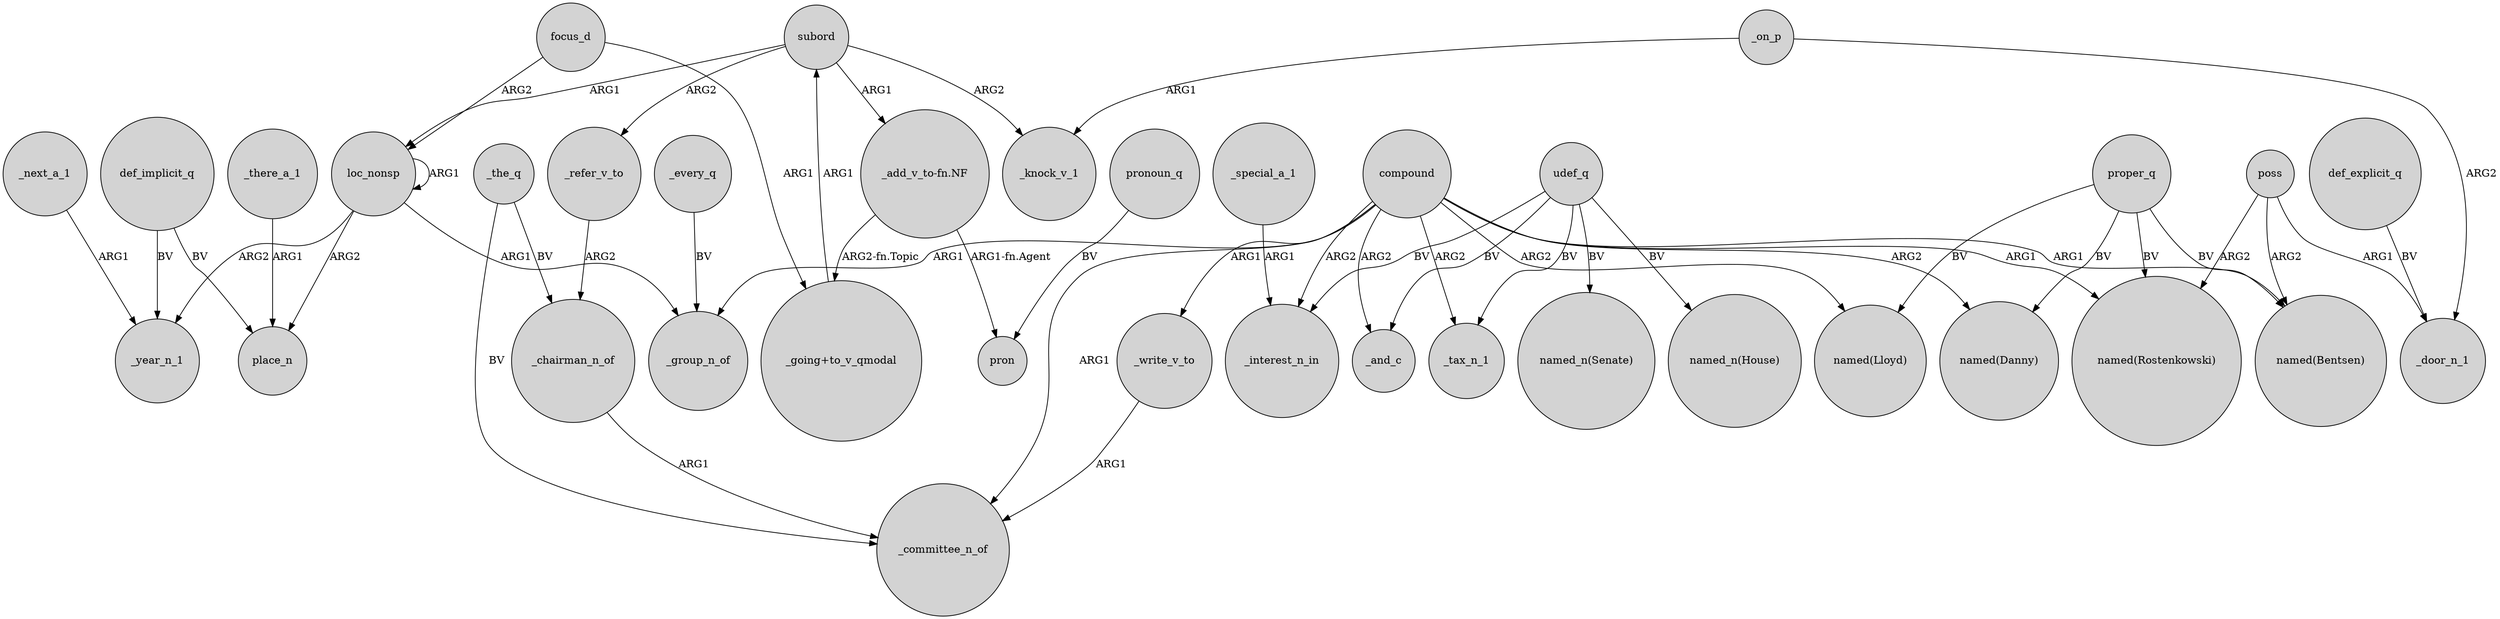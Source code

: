 digraph {
	node [shape=circle style=filled]
	udef_q -> "named_n(House)" [label=BV]
	focus_d -> loc_nonsp [label=ARG2]
	def_explicit_q -> _door_n_1 [label=BV]
	_special_a_1 -> _interest_n_in [label=ARG1]
	subord -> _knock_v_1 [label=ARG2]
	def_implicit_q -> _year_n_1 [label=BV]
	"_add_v_to-fn.NF" -> "_going+to_v_qmodal" [label="ARG2-fn.Topic"]
	_the_q -> _committee_n_of [label=BV]
	def_implicit_q -> place_n [label=BV]
	udef_q -> _interest_n_in [label=BV]
	subord -> _refer_v_to [label=ARG2]
	compound -> "named(Lloyd)" [label=ARG2]
	compound -> _interest_n_in [label=ARG2]
	_refer_v_to -> _chairman_n_of [label=ARG2]
	proper_q -> "named(Rostenkowski)" [label=BV]
	subord -> loc_nonsp [label=ARG1]
	compound -> "named(Bentsen)" [label=ARG1]
	proper_q -> "named(Lloyd)" [label=BV]
	pronoun_q -> pron [label=BV]
	udef_q -> _tax_n_1 [label=BV]
	poss -> "named(Rostenkowski)" [label=ARG2]
	compound -> _and_c [label=ARG2]
	"_going+to_v_qmodal" -> subord [label=ARG1]
	_every_q -> _group_n_of [label=BV]
	_next_a_1 -> _year_n_1 [label=ARG1]
	_the_q -> _chairman_n_of [label=BV]
	loc_nonsp -> _year_n_1 [label=ARG2]
	_write_v_to -> _committee_n_of [label=ARG1]
	"_add_v_to-fn.NF" -> pron [label="ARG1-fn.Agent"]
	loc_nonsp -> _group_n_of [label=ARG1]
	udef_q -> "named_n(Senate)" [label=BV]
	compound -> "named(Danny)" [label=ARG2]
	subord -> "_add_v_to-fn.NF" [label=ARG1]
	proper_q -> "named(Danny)" [label=BV]
	loc_nonsp -> loc_nonsp [label=ARG1]
	loc_nonsp -> place_n [label=ARG2]
	compound -> _write_v_to [label=ARG1]
	focus_d -> "_going+to_v_qmodal" [label=ARG1]
	compound -> _committee_n_of [label=ARG1]
	_chairman_n_of -> _committee_n_of [label=ARG1]
	compound -> _tax_n_1 [label=ARG2]
	_on_p -> _door_n_1 [label=ARG2]
	udef_q -> _and_c [label=BV]
	_there_a_1 -> place_n [label=ARG1]
	compound -> _group_n_of [label=ARG1]
	_on_p -> _knock_v_1 [label=ARG1]
	proper_q -> "named(Bentsen)" [label=BV]
	compound -> "named(Rostenkowski)" [label=ARG1]
	poss -> _door_n_1 [label=ARG1]
	poss -> "named(Bentsen)" [label=ARG2]
}
